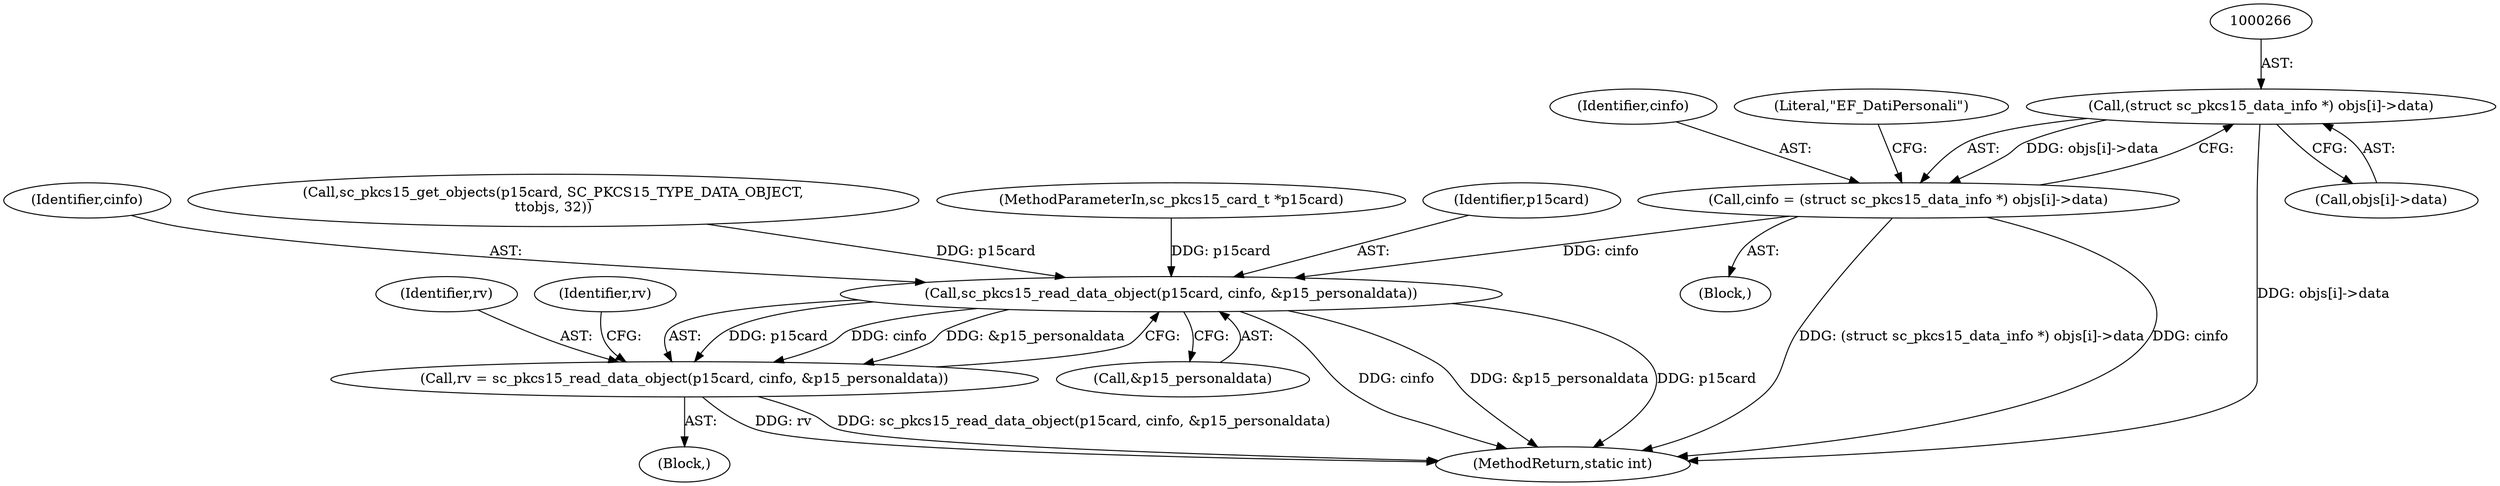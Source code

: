 digraph "0_OpenSC_8fe377e93b4b56060e5bbfb6f3142ceaeca744fa_19@array" {
"1000265" [label="(Call,(struct sc_pkcs15_data_info *) objs[i]->data)"];
"1000263" [label="(Call,cinfo = (struct sc_pkcs15_data_info *) objs[i]->data)"];
"1000299" [label="(Call,sc_pkcs15_read_data_object(p15card, cinfo, &p15_personaldata))"];
"1000297" [label="(Call,rv = sc_pkcs15_read_data_object(p15card, cinfo, &p15_personaldata))"];
"1000264" [label="(Identifier,cinfo)"];
"1000262" [label="(Block,)"];
"1000298" [label="(Identifier,rv)"];
"1000297" [label="(Call,rv = sc_pkcs15_read_data_object(p15card, cinfo, &p15_personaldata))"];
"1000301" [label="(Identifier,cinfo)"];
"1000265" [label="(Call,(struct sc_pkcs15_data_info *) objs[i]->data)"];
"1000263" [label="(Call,cinfo = (struct sc_pkcs15_data_info *) objs[i]->data)"];
"1000233" [label="(Call,sc_pkcs15_get_objects(p15card, SC_PKCS15_TYPE_DATA_OBJECT,\n\t\tobjs, 32))"];
"1000275" [label="(Literal,\"EF_DatiPersonali\")"];
"1000302" [label="(Call,&p15_personaldata)"];
"1000103" [label="(MethodParameterIn,sc_pkcs15_card_t *p15card)"];
"1000352" [label="(MethodReturn,static int)"];
"1000104" [label="(Block,)"];
"1000267" [label="(Call,objs[i]->data)"];
"1000300" [label="(Identifier,p15card)"];
"1000305" [label="(Identifier,rv)"];
"1000299" [label="(Call,sc_pkcs15_read_data_object(p15card, cinfo, &p15_personaldata))"];
"1000265" -> "1000263"  [label="AST: "];
"1000265" -> "1000267"  [label="CFG: "];
"1000266" -> "1000265"  [label="AST: "];
"1000267" -> "1000265"  [label="AST: "];
"1000263" -> "1000265"  [label="CFG: "];
"1000265" -> "1000352"  [label="DDG: objs[i]->data"];
"1000265" -> "1000263"  [label="DDG: objs[i]->data"];
"1000263" -> "1000262"  [label="AST: "];
"1000264" -> "1000263"  [label="AST: "];
"1000275" -> "1000263"  [label="CFG: "];
"1000263" -> "1000352"  [label="DDG: (struct sc_pkcs15_data_info *) objs[i]->data"];
"1000263" -> "1000352"  [label="DDG: cinfo"];
"1000263" -> "1000299"  [label="DDG: cinfo"];
"1000299" -> "1000297"  [label="AST: "];
"1000299" -> "1000302"  [label="CFG: "];
"1000300" -> "1000299"  [label="AST: "];
"1000301" -> "1000299"  [label="AST: "];
"1000302" -> "1000299"  [label="AST: "];
"1000297" -> "1000299"  [label="CFG: "];
"1000299" -> "1000352"  [label="DDG: cinfo"];
"1000299" -> "1000352"  [label="DDG: &p15_personaldata"];
"1000299" -> "1000352"  [label="DDG: p15card"];
"1000299" -> "1000297"  [label="DDG: p15card"];
"1000299" -> "1000297"  [label="DDG: cinfo"];
"1000299" -> "1000297"  [label="DDG: &p15_personaldata"];
"1000233" -> "1000299"  [label="DDG: p15card"];
"1000103" -> "1000299"  [label="DDG: p15card"];
"1000297" -> "1000104"  [label="AST: "];
"1000298" -> "1000297"  [label="AST: "];
"1000305" -> "1000297"  [label="CFG: "];
"1000297" -> "1000352"  [label="DDG: rv"];
"1000297" -> "1000352"  [label="DDG: sc_pkcs15_read_data_object(p15card, cinfo, &p15_personaldata)"];
}
